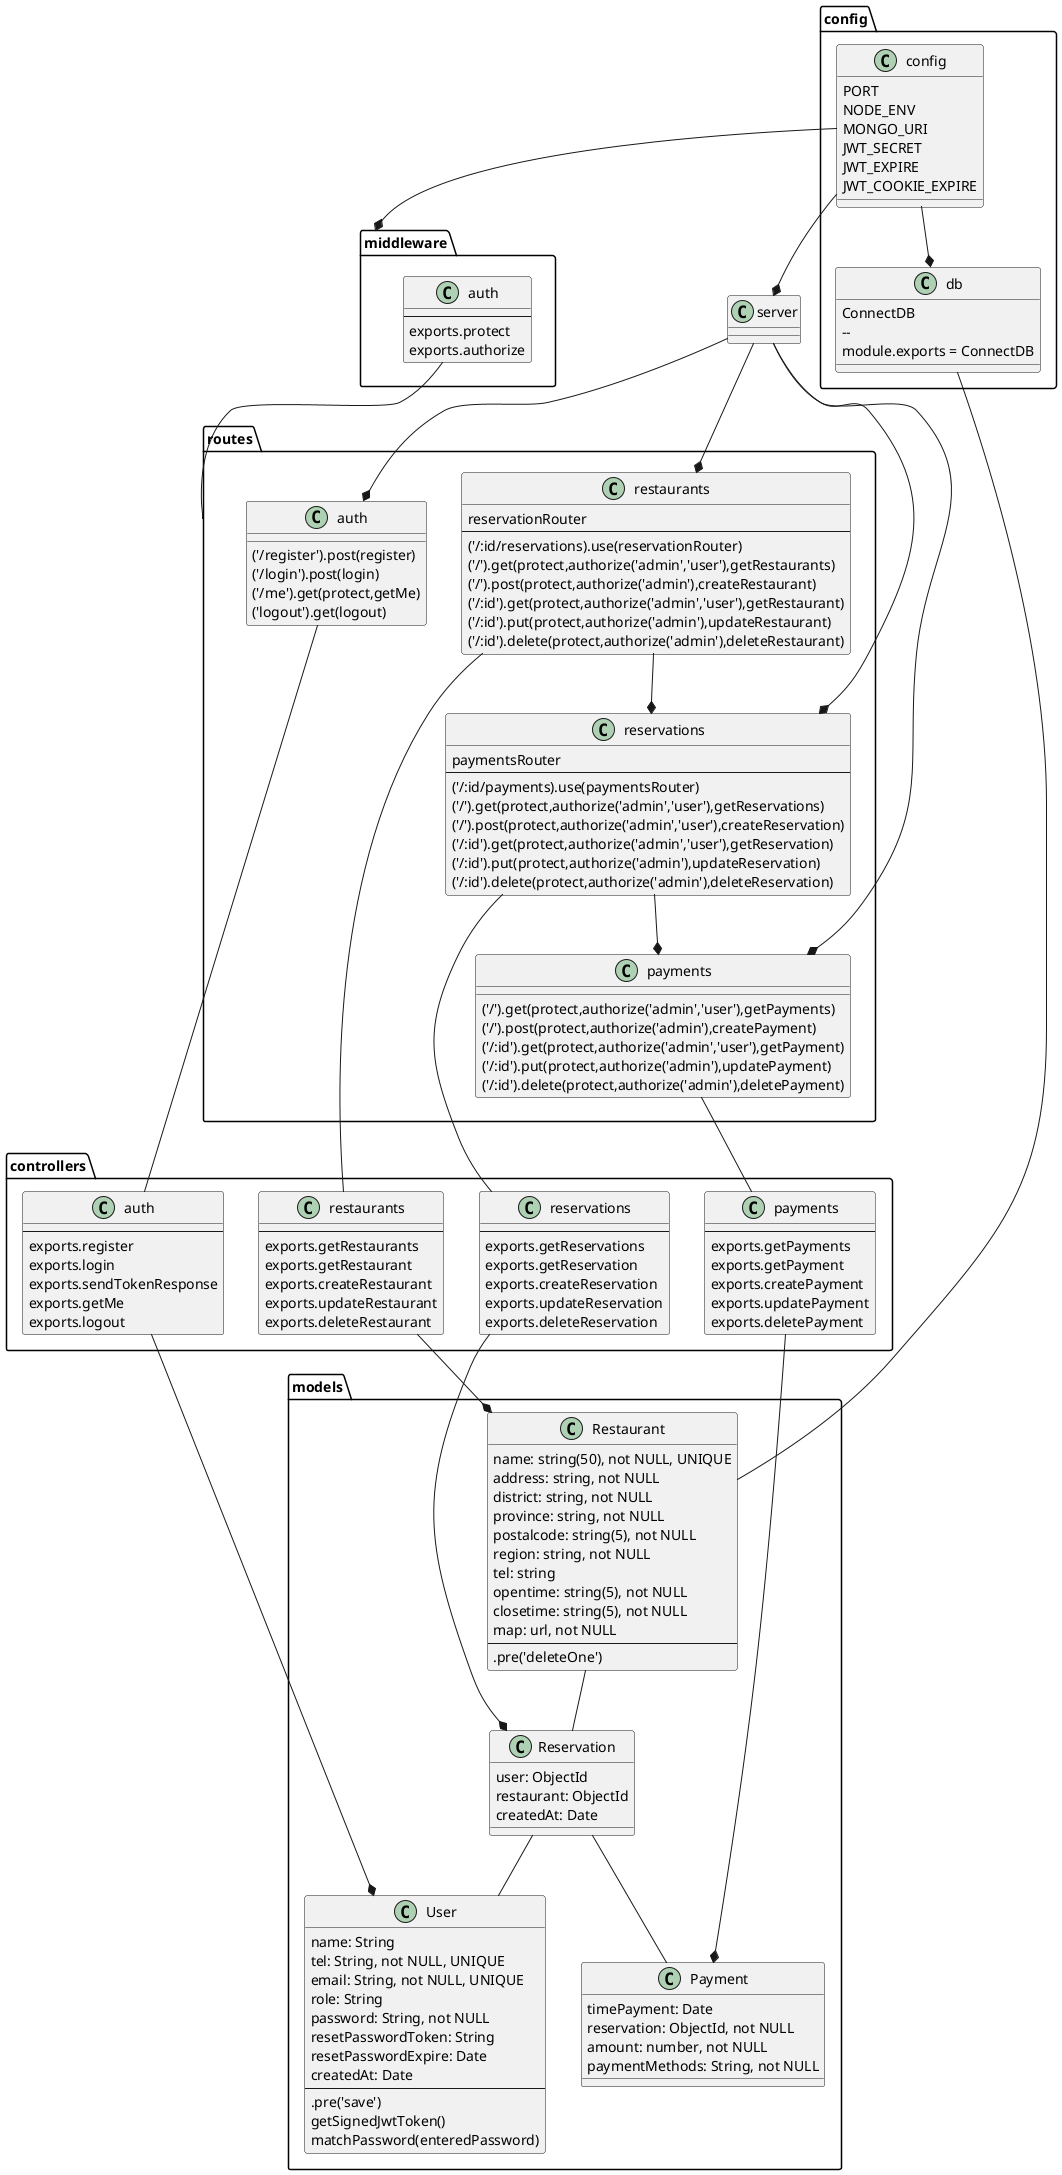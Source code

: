 @startuml

class models.Restaurant{
name: string(50), not NULL, UNIQUE
address: string, not NULL
district: string, not NULL
province: string, not NULL
postalcode: string(5), not NULL
region: string, not NULL
tel: string
opentime: string(5), not NULL
closetime: string(5), not NULL
map: url, not NULL
--
.pre('deleteOne')
}
class models.Payment{
timePayment: Date
reservation: ObjectId, not NULL
amount: number, not NULL
paymentMethods: String, not NULL
}
class models.Reservation{
user: ObjectId
restaurant: ObjectId
createdAt: Date
}
class models.User{
name: String
tel: String, not NULL, UNIQUE
email: String, not NULL, UNIQUE
role: String
password: String, not NULL
resetPasswordToken: String
resetPasswordExpire: Date
createdAt: Date
--
.pre('save')
getSignedJwtToken()
matchPassword(enteredPassword)
}
class routes.restaurants{
reservationRouter
--
('/:id/reservations).use(reservationRouter)
('/').get(protect,authorize('admin','user'),getRestaurants)
('/').post(protect,authorize('admin'),createRestaurant)
('/:id').get(protect,authorize('admin','user'),getRestaurant)
('/:id').put(protect,authorize('admin'),updateRestaurant)
('/:id').delete(protect,authorize('admin'),deleteRestaurant)
}
class routes.reservations{
paymentsRouter
--
('/:id/payments).use(paymentsRouter)
('/').get(protect,authorize('admin','user'),getReservations)
('/').post(protect,authorize('admin','user'),createReservation)
('/:id').get(protect,authorize('admin','user'),getReservation)
('/:id').put(protect,authorize('admin'),updateReservation)
('/:id').delete(protect,authorize('admin'),deleteReservation)
}
class routes.payments{
('/').get(protect,authorize('admin','user'),getPayments)
('/').post(protect,authorize('admin'),createPayment)
('/:id').get(protect,authorize('admin','user'),getPayment)
('/:id').put(protect,authorize('admin'),updatePayment)
('/:id').delete(protect,authorize('admin'),deletePayment)
}
class routes.auth{
('/register').post(register)
('/login').post(login)
('/me').get(protect,getMe)
('logout').get(logout)
}
class controllers.restaurants{
    --
exports.getRestaurants
exports.getRestaurant
exports.createRestaurant
exports.updateRestaurant
exports.deleteRestaurant
}
class controllers.reservations{
    --
exports.getReservations
exports.getReservation
exports.createReservation
exports.updateReservation
exports.deleteReservation
}
class controllers.auth{
    --
exports.register
exports.login
exports.sendTokenResponse
exports.getMe
exports.logout
}
class controllers.payments{
    --
exports.getPayments
exports.getPayment
exports.createPayment
exports.updatePayment
exports.deletePayment
}
class middleware.auth{
    --
exports.protect
exports.authorize
}
class server{

}
class config.config{
PORT
NODE_ENV
MONGO_URI
JWT_SECRET
JWT_EXPIRE
JWT_COOKIE_EXPIRE
}
class config.db{
ConnectDB
    --
module.exports = ConnectDB
}

config.db -- models.Restaurant
models.Restaurant -- models.Reservation
models.Reservation -- models.User
models.Reservation -- models.Payment
server --* routes.auth
server --* routes.payments
server --* routes.reservations
server --* routes.restaurants
routes.restaurants --* routes.reservations
routes.reservations --* routes.payments

routes.auth -- controllers.auth
routes.payments -- controllers.payments
routes.reservations -- controllers.reservations
routes.restaurants -- controllers.restaurants

middleware.auth -- routes

controllers.auth --* models.User
controllers.payments --* models.Payment
controllers.reservations --* models.Reservation
controllers.restaurants --* models.Restaurant

config.config --* config.db
config.config --* server
config.config --* middleware
@enduml
